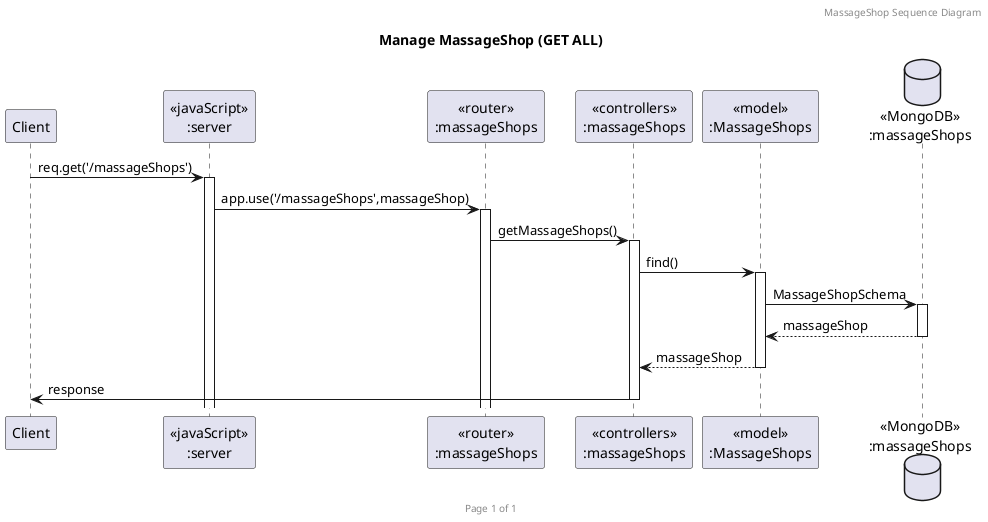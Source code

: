 @startuml Manage MassageShop (GET ALL)


header MassageShop Sequence Diagram
footer Page %page% of %lastpage%
title "Manage MassageShop (GET ALL)"


participant "Client" as client
participant "<<javaScript>>\n:server" as server
participant "<<router>>\n:massageShops" as routerMassageShops
participant "<<controllers>>\n:massageShops" as controllersMassageShops
participant "<<model>>\n:MassageShops" as modelMassageShop
database "<<MongoDB>>\n:massageShops" as MassageShopsDatabase


client->server ++:req.get('/massageShops')
server->routerMassageShops ++:app.use('/massageShops',massageShop)
routerMassageShops -> controllersMassageShops ++:getMassageShops()
controllersMassageShops->modelMassageShop ++:find()
modelMassageShop ->MassageShopsDatabase ++: MassageShopSchema
MassageShopsDatabase --> modelMassageShop --: massageShop
controllersMassageShops <-- modelMassageShop --:massageShop
controllersMassageShops->client --:response


@enduml